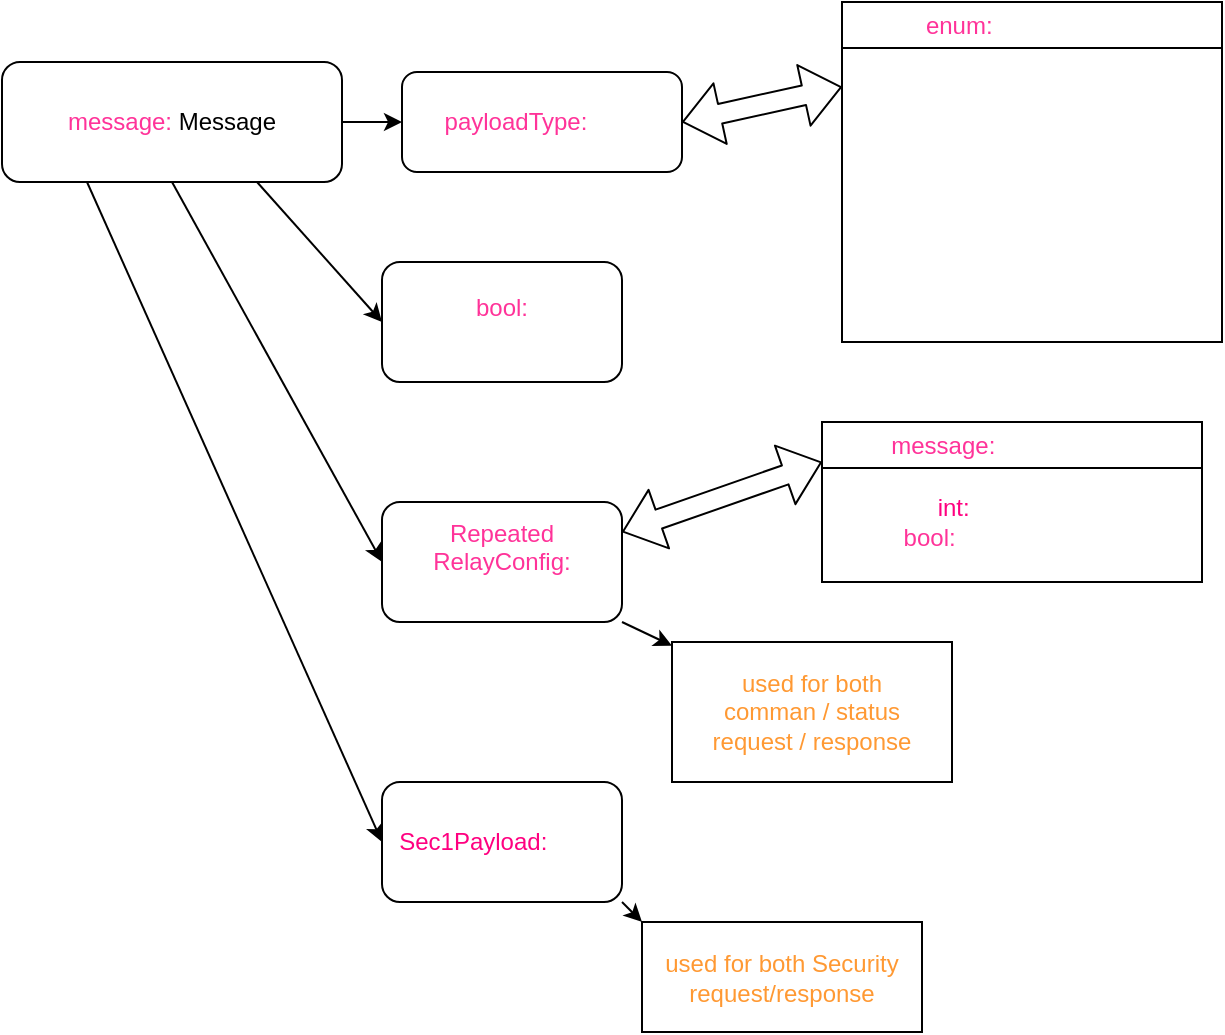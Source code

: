 <mxfile>
    <diagram id="DjhMqK8mldamZT8XMQcJ" name="protoMessage_structure">
        <mxGraphModel dx="777" dy="723" grid="1" gridSize="10" guides="1" tooltips="1" connect="1" arrows="1" fold="1" page="1" pageScale="1" pageWidth="850" pageHeight="1100" math="0" shadow="0">
            <root>
                <mxCell id="0"/>
                <mxCell id="1" parent="0"/>
                <mxCell id="26" value="" style="edgeStyle=none;html=1;fontColor=#FF9933;exitX=1;exitY=1;exitDx=0;exitDy=0;" parent="1" source="13" target="25" edge="1">
                    <mxGeometry relative="1" as="geometry">
                        <mxPoint x="335.376" y="469.247" as="sourcePoint"/>
                    </mxGeometry>
                </mxCell>
                <mxCell id="8" value="" style="edgeStyle=none;html=1;fontColor=#FFFFFF;entryX=0;entryY=0.5;entryDx=0;entryDy=0;exitX=0.5;exitY=1;exitDx=0;exitDy=0;" parent="1" source="2" target="13" edge="1">
                    <mxGeometry relative="1" as="geometry">
                        <mxPoint x="190" y="440" as="targetPoint"/>
                    </mxGeometry>
                </mxCell>
                <mxCell id="45" style="edgeStyle=none;html=1;exitX=1;exitY=0.5;exitDx=0;exitDy=0;entryX=0;entryY=0.5;entryDx=0;entryDy=0;fontColor=#FF9933;" parent="1" source="2" target="44" edge="1">
                    <mxGeometry relative="1" as="geometry"/>
                </mxCell>
                <mxCell id="57" style="edgeStyle=none;html=1;exitX=0.75;exitY=1;exitDx=0;exitDy=0;entryX=0;entryY=0.5;entryDx=0;entryDy=0;fontColor=#FF9933;" parent="1" source="2" target="9" edge="1">
                    <mxGeometry relative="1" as="geometry"/>
                </mxCell>
                <mxCell id="58" style="edgeStyle=none;html=1;exitX=0.25;exitY=1;exitDx=0;exitDy=0;entryX=0;entryY=0.5;entryDx=0;entryDy=0;fontColor=#FF9933;" parent="1" source="2" target="22" edge="1">
                    <mxGeometry relative="1" as="geometry">
                        <mxPoint x="190" y="580" as="targetPoint"/>
                    </mxGeometry>
                </mxCell>
                <mxCell id="2" value="&lt;font color=&quot;#ff3399&quot;&gt;message:&lt;/font&gt; Message" style="rounded=1;whiteSpace=wrap;html=1;" parent="1" vertex="1">
                    <mxGeometry x="20" y="190" width="170" height="60" as="geometry"/>
                </mxCell>
                <mxCell id="9" value="bool:&lt;br&gt;&lt;font color=&quot;#ffffff&quot;&gt;aliveResponse&lt;/font&gt;" style="whiteSpace=wrap;html=1;fontColor=#FF3399;rounded=1;" parent="1" vertex="1">
                    <mxGeometry x="210" y="290" width="120" height="60" as="geometry"/>
                </mxCell>
                <mxCell id="13" value="Repeated RelayConfig:&lt;br&gt;&lt;font color=&quot;#ffffff&quot;&gt;relayConfig&lt;/font&gt;" style="whiteSpace=wrap;html=1;fontColor=#FF3399;rounded=1;" parent="1" vertex="1">
                    <mxGeometry x="210" y="410" width="120" height="60" as="geometry"/>
                </mxCell>
                <mxCell id="22" value="&lt;font color=&quot;#ff0080&quot;&gt;Sec1Payload:&lt;/font&gt;&lt;font color=&quot;#ff9933&quot;&gt; &lt;/font&gt;&lt;font color=&quot;#ffffff&quot;&gt;sec1&lt;/font&gt;" style="whiteSpace=wrap;html=1;fontColor=#FF3399;rounded=1;" parent="1" vertex="1">
                    <mxGeometry x="210" y="550" width="120" height="60" as="geometry"/>
                </mxCell>
                <mxCell id="25" value="&lt;font color=&quot;#ff9933&quot;&gt;used for both &lt;br&gt;comman / status &lt;br&gt;request / response&lt;/font&gt;" style="rounded=0;whiteSpace=wrap;html=1;fontColor=#FF0080;" parent="1" vertex="1">
                    <mxGeometry x="355" y="480" width="140" height="70" as="geometry"/>
                </mxCell>
                <mxCell id="36" value="" style="edgeStyle=none;html=1;fontColor=#FF9933;exitX=1;exitY=1;exitDx=0;exitDy=0;entryX=0;entryY=0;entryDx=0;entryDy=0;" parent="1" source="22" target="38" edge="1">
                    <mxGeometry relative="1" as="geometry">
                        <mxPoint x="342.453" y="595.094" as="sourcePoint"/>
                    </mxGeometry>
                </mxCell>
                <mxCell id="38" value="&lt;font color=&quot;#ff9933&quot;&gt;used for both Security request/response&lt;/font&gt;" style="rounded=0;whiteSpace=wrap;html=1;fontColor=#FF0080;" parent="1" vertex="1">
                    <mxGeometry x="340" y="620" width="140" height="55" as="geometry"/>
                </mxCell>
                <mxCell id="42" value="&lt;span style=&quot;color: rgb(255, 51, 153); font-weight: 400;&quot;&gt;enum: &lt;/span&gt;&lt;font style=&quot;font-weight: 400;&quot; color=&quot;#ffffff&quot;&gt;PayloadType&lt;/font&gt;" style="swimlane;whiteSpace=wrap;html=1;fontColor=#FF9933;fillColor=none;startSize=23;" parent="1" vertex="1">
                    <mxGeometry x="440" y="160" width="190" height="170" as="geometry">
                        <mxRectangle x="540" y="20" width="150" height="30" as="alternateBounds"/>
                    </mxGeometry>
                </mxCell>
                <mxCell id="43" value="&lt;span style=&quot;color: rgb(255, 255, 255);&quot;&gt;Alive_Request&lt;/span&gt;&lt;br style=&quot;color: rgb(255, 255, 255);&quot;&gt;&lt;span style=&quot;color: rgb(255, 255, 255);&quot;&gt;Relay_Command_Request&lt;/span&gt;&lt;br style=&quot;color: rgb(255, 255, 255);&quot;&gt;&lt;span style=&quot;color: rgb(255, 255, 255);&quot;&gt;Relay_Statues_Request&lt;/span&gt;&lt;br style=&quot;color: rgb(255, 255, 255);&quot;&gt;&lt;span style=&quot;color: rgb(255, 255, 255);&quot;&gt;Security_Session_Request&lt;/span&gt;&lt;br style=&quot;color: rgb(255, 255, 255);&quot;&gt;&lt;span style=&quot;color: rgb(255, 255, 255);&quot;&gt;Alive_Response&lt;/span&gt;&lt;br style=&quot;color: rgb(255, 255, 255);&quot;&gt;&lt;span style=&quot;color: rgb(255, 255, 255);&quot;&gt;Aknowledge&lt;/span&gt;&lt;br style=&quot;color: rgb(255, 255, 255);&quot;&gt;&lt;span style=&quot;color: rgb(255, 255, 255);&quot;&gt;Security_Session_Response&lt;/span&gt;&lt;br style=&quot;color: rgb(255, 255, 255);&quot;&gt;&lt;span style=&quot;color: rgb(255, 255, 255);&quot;&gt;Relay_Status_Responce&lt;/span&gt;" style="text;html=1;align=center;verticalAlign=middle;resizable=0;points=[];autosize=1;strokeColor=none;fillColor=none;fontColor=#FF9933;" parent="42" vertex="1">
                    <mxGeometry x="5" y="35" width="180" height="130" as="geometry"/>
                </mxCell>
                <mxCell id="44" value="payloadType: &lt;font color=&quot;#ffffff&quot;&gt;type&lt;/font&gt;" style="rounded=1;whiteSpace=wrap;html=1;fontColor=#FF3399;" parent="1" vertex="1">
                    <mxGeometry x="220" y="195" width="140" height="50" as="geometry"/>
                </mxCell>
                <mxCell id="46" value="" style="shape=flexArrow;endArrow=classic;startArrow=classic;html=1;fontColor=#FF9933;exitX=1;exitY=0.5;exitDx=0;exitDy=0;entryX=0;entryY=0.25;entryDx=0;entryDy=0;" parent="1" source="44" target="42" edge="1">
                    <mxGeometry width="100" height="100" relative="1" as="geometry">
                        <mxPoint x="400" y="230" as="sourcePoint"/>
                        <mxPoint x="430" y="220" as="targetPoint"/>
                    </mxGeometry>
                </mxCell>
                <mxCell id="59" value="&lt;span style=&quot;color: rgb(255, 51, 153); font-weight: 400;&quot;&gt;message: &lt;/span&gt;&lt;span style=&quot;font-weight: 400;&quot;&gt;&lt;font color=&quot;#ffffff&quot;&gt;RelayConfig&lt;/font&gt;&lt;/span&gt;" style="swimlane;whiteSpace=wrap;html=1;fontColor=#FF9933;fillColor=none;" parent="1" vertex="1">
                    <mxGeometry x="430" y="370" width="190" height="80" as="geometry">
                        <mxRectangle x="540" y="20" width="150" height="30" as="alternateBounds"/>
                    </mxGeometry>
                </mxCell>
                <mxCell id="62" value="&lt;font style=&quot;&quot; color=&quot;#ff0080&quot;&gt;int:&lt;/font&gt;&lt;font style=&quot;&quot; color=&quot;#ffffff&quot;&gt;&amp;nbsp;relayId&lt;/font&gt;&lt;br style=&quot;color: rgb(240, 240, 240);&quot;&gt;&lt;font style=&quot;&quot; color=&quot;#ff3399&quot;&gt;bool:&lt;/font&gt;&lt;font style=&quot;&quot; color=&quot;#ffffff&quot;&gt;&amp;nbsp;relayStatus&lt;/font&gt;" style="text;html=1;align=center;verticalAlign=middle;resizable=0;points=[];autosize=1;strokeColor=none;fillColor=none;fontColor=#FF9933;" parent="59" vertex="1">
                    <mxGeometry x="30" y="30" width="110" height="40" as="geometry"/>
                </mxCell>
                <mxCell id="63" value="" style="shape=flexArrow;endArrow=classic;startArrow=classic;html=1;fontColor=#FF9933;exitX=1;exitY=0.25;exitDx=0;exitDy=0;entryX=0;entryY=0.25;entryDx=0;entryDy=0;" parent="1" source="13" target="59" edge="1">
                    <mxGeometry width="100" height="100" relative="1" as="geometry">
                        <mxPoint x="340" y="420" as="sourcePoint"/>
                        <mxPoint x="420" y="420" as="targetPoint"/>
                    </mxGeometry>
                </mxCell>
            </root>
        </mxGraphModel>
    </diagram>
    <diagram id="LpUuda5hwE9tzNv_XosQ" name="file_structure">
        <mxGraphModel dx="777" dy="723" grid="1" gridSize="10" guides="1" tooltips="1" connect="1" arrows="1" fold="1" page="1" pageScale="1" pageWidth="850" pageHeight="1100" math="0" shadow="0">
            <root>
                <mxCell id="0"/>
                <mxCell id="1" parent="0"/>
                <mxCell id="qQGQU76B-2cUz00CuFqM-30" value="" style="shape=note;whiteSpace=wrap;html=1;backgroundOutline=1;darkOpacity=0.05;fillColor=none;movable=1;resizable=1;rotatable=1;deletable=1;editable=1;connectable=1;" parent="1" vertex="1">
                    <mxGeometry x="560" y="60" width="180" height="250" as="geometry"/>
                </mxCell>
                <mxCell id="qQGQU76B-2cUz00CuFqM-17" value="" style="shape=note;whiteSpace=wrap;html=1;backgroundOutline=1;darkOpacity=0.05;fillColor=none;movable=1;resizable=1;rotatable=1;deletable=1;editable=1;connectable=1;" parent="1" vertex="1">
                    <mxGeometry x="72.5" y="66" width="357.5" height="780" as="geometry"/>
                </mxCell>
                <mxCell id="qQGQU76B-2cUz00CuFqM-2" value="tcpServer.c" style="rounded=1;whiteSpace=wrap;html=1;" parent="1" vertex="1">
                    <mxGeometry x="230" y="396" width="120" height="30" as="geometry"/>
                </mxCell>
                <mxCell id="qQGQU76B-2cUz00CuFqM-3" value="requestHandler.c&lt;br&gt;aka tcpRequest" style="rounded=1;whiteSpace=wrap;html=1;" parent="1" vertex="1">
                    <mxGeometry x="230" y="176" width="120" height="30" as="geometry"/>
                </mxCell>
                <mxCell id="qQGQU76B-2cUz00CuFqM-6" value="curve25519.c" style="rounded=1;whiteSpace=wrap;html=1;" parent="1" vertex="1">
                    <mxGeometry x="230" y="511" width="120" height="30" as="geometry"/>
                </mxCell>
                <mxCell id="qQGQU76B-2cUz00CuFqM-8" value="wifi.c" style="rounded=1;whiteSpace=wrap;html=1;" parent="1" vertex="1">
                    <mxGeometry x="230" y="356" width="120" height="30" as="geometry"/>
                </mxCell>
                <mxCell id="qQGQU76B-2cUz00CuFqM-10" value="HAL.c" style="rounded=1;whiteSpace=wrap;html=1;" parent="1" vertex="1">
                    <mxGeometry x="130" y="620" width="120" height="30" as="geometry"/>
                </mxCell>
                <mxCell id="qQGQU76B-2cUz00CuFqM-11" value="securityHandler.c" style="rounded=1;whiteSpace=wrap;html=1;" parent="1" vertex="1">
                    <mxGeometry x="230" y="216" width="120" height="30" as="geometry"/>
                </mxCell>
                <mxCell id="qQGQU76B-2cUz00CuFqM-13" value="incryption" style="rounded=0;whiteSpace=wrap;html=1;" parent="1" vertex="1">
                    <mxGeometry x="130" y="481" width="90" height="30" as="geometry"/>
                </mxCell>
                <mxCell id="qQGQU76B-2cUz00CuFqM-14" value="utils" style="rounded=0;whiteSpace=wrap;html=1;" parent="1" vertex="1">
                    <mxGeometry x="130" y="600" width="90" height="30" as="geometry"/>
                </mxCell>
                <mxCell id="qQGQU76B-2cUz00CuFqM-15" value="src" style="ellipse;whiteSpace=wrap;html=1;aspect=fixed;" parent="1" vertex="1">
                    <mxGeometry x="226.25" y="16" width="50" height="50" as="geometry"/>
                </mxCell>
                <mxCell id="qQGQU76B-2cUz00CuFqM-18" value="ble" style="rounded=0;whiteSpace=wrap;html=1;" parent="1" vertex="1">
                    <mxGeometry x="130" y="720" width="90" height="30" as="geometry"/>
                </mxCell>
                <mxCell id="qQGQU76B-2cUz00CuFqM-19" value="bleServer.c" style="rounded=1;whiteSpace=wrap;html=1;" parent="1" vertex="1">
                    <mxGeometry x="230" y="750" width="120" height="30" as="geometry"/>
                </mxCell>
                <mxCell id="qQGQU76B-2cUz00CuFqM-20" value="networking" style="rounded=0;whiteSpace=wrap;html=1;" parent="1" vertex="1">
                    <mxGeometry x="130" y="326" width="90" height="30" as="geometry"/>
                </mxCell>
                <mxCell id="qQGQU76B-2cUz00CuFqM-22" value="tcpTransport.c" style="rounded=1;whiteSpace=wrap;html=1;" parent="1" vertex="1">
                    <mxGeometry x="230" y="436" width="120" height="30" as="geometry"/>
                </mxCell>
                <mxCell id="qQGQU76B-2cUz00CuFqM-23" value="core" style="rounded=0;whiteSpace=wrap;html=1;" parent="1" vertex="1">
                    <mxGeometry x="130" y="106" width="90" height="30" as="geometry"/>
                </mxCell>
                <mxCell id="qQGQU76B-2cUz00CuFqM-24" value="main.c" style="rounded=1;whiteSpace=wrap;html=1;" parent="1" vertex="1">
                    <mxGeometry x="230" y="136" width="120" height="30" as="geometry"/>
                </mxCell>
                <mxCell id="qQGQU76B-2cUz00CuFqM-26" value="security" style="rounded=0;whiteSpace=wrap;html=1;" parent="1" vertex="1">
                    <mxGeometry x="600" y="155" width="90" height="30" as="geometry"/>
                </mxCell>
                <mxCell id="qQGQU76B-2cUz00CuFqM-27" value="utils" style="rounded=0;whiteSpace=wrap;html=1;" parent="1" vertex="1">
                    <mxGeometry x="600" y="195" width="90" height="30" as="geometry"/>
                </mxCell>
                <mxCell id="qQGQU76B-2cUz00CuFqM-28" value="ble" style="rounded=0;whiteSpace=wrap;html=1;" parent="1" vertex="1">
                    <mxGeometry x="600" y="235" width="90" height="30" as="geometry"/>
                </mxCell>
                <mxCell id="qQGQU76B-2cUz00CuFqM-29" value="networking" style="rounded=0;whiteSpace=wrap;html=1;" parent="1" vertex="1">
                    <mxGeometry x="600" y="115" width="90" height="30" as="geometry"/>
                </mxCell>
                <mxCell id="qQGQU76B-2cUz00CuFqM-31" value="include" style="ellipse;whiteSpace=wrap;html=1;aspect=fixed;" parent="1" vertex="1">
                    <mxGeometry x="620" y="10" width="50" height="50" as="geometry"/>
                </mxCell>
                <mxCell id="qQGQU76B-2cUz00CuFqM-32" value="Actor" style="shape=umlActor;verticalLabelPosition=bottom;verticalAlign=top;html=1;outlineConnect=0;fillColor=none;" parent="1" vertex="1">
                    <mxGeometry x="780" y="145" width="30" height="60" as="geometry"/>
                </mxCell>
                <mxCell id="qQGQU76B-2cUz00CuFqM-33" value="core" style="rounded=0;whiteSpace=wrap;html=1;" parent="1" vertex="1">
                    <mxGeometry x="600" y="70" width="90" height="30" as="geometry"/>
                </mxCell>
                <mxCell id="XshdWeYf1ZMXtArFNCSF-1" value="encrypt.c" style="rounded=1;whiteSpace=wrap;html=1;" parent="1" vertex="1">
                    <mxGeometry x="230" y="550" width="120" height="30" as="geometry"/>
                </mxCell>
                <mxCell id="XshdWeYf1ZMXtArFNCSF-2" value="bleTransport.c" style="rounded=1;whiteSpace=wrap;html=1;" parent="1" vertex="1">
                    <mxGeometry x="230" y="790" width="120" height="30" as="geometry"/>
                </mxCell>
                <mxCell id="JjdQbvlLGrySS9Sg89cL-1" value="protoTransport.c" style="rounded=0;whiteSpace=wrap;html=1;" parent="1" vertex="1">
                    <mxGeometry x="120" y="265" width="100" height="30" as="geometry"/>
                </mxCell>
            </root>
        </mxGraphModel>
    </diagram>
</mxfile>